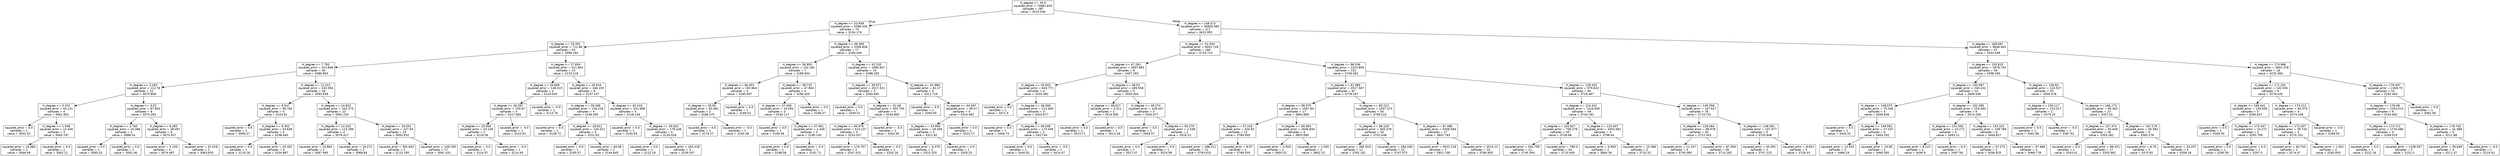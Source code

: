 digraph Tree {
node [shape=box, fontname="helvetica"] ;
edge [fontname="helvetica"] ;
0 [label="H_degree <= 45.0\nsquared_error = 74681.835\nsamples = 287\nvalue = 3510.546"] ;
1 [label="H_degree <= 33.939\nsquared_error = 5386.034\nsamples = 70\nvalue = 3134.176"] ;
0 -> 1 [labeldistance=2.5, labelangle=45, headlabel="True"] ;
2 [label="H_degree <= 25.391\nsquared_error = 712.88\nsamples = 53\nvalue = 3098.164"] ;
1 -> 2 ;
3 [label="H_degree <= 7.793\nsquared_error = 313.846\nsamples = 40\nvalue = 3086.803"] ;
2 -> 3 ;
4 [label="H_degree <= 2.263\nsquared_error = 112.78\nsamples = 12\nvalue = 3070.809"] ;
3 -> 4 ;
5 [label="H_degree <= 0.251\nsquared_error = 44.141\nsamples = 4\nvalue = 3061.902"] ;
4 -> 5 ;
6 [label="squared_error = 0.0\nsamples = 1\nvalue = 3052.02"] ;
5 -> 6 ;
7 [label="H_degree <= 1.508\nsquared_error = 15.449\nsamples = 3\nvalue = 3065.197"] ;
5 -> 7 ;
8 [label="squared_error = 16.484\nsamples = 2\nvalue = 3066.69"] ;
7 -> 8 ;
9 [label="squared_error = 0.0\nsamples = 1\nvalue = 3062.21"] ;
7 -> 9 ;
10 [label="H_degree <= 3.52\nsquared_error = 87.603\nsamples = 8\nvalue = 3075.263"] ;
4 -> 10 ;
11 [label="H_degree <= 2.765\nsquared_error = 10.368\nsamples = 2\nvalue = 3088.24"] ;
10 -> 11 ;
12 [label="squared_error = 0.0\nsamples = 1\nvalue = 3085.02"] ;
11 -> 12 ;
13 [label="squared_error = 0.0\nsamples = 1\nvalue = 3091.46"] ;
11 -> 13 ;
14 [label="H_degree <= 6.285\nsquared_error = 38.497\nsamples = 6\nvalue = 3070.937"] ;
10 -> 14 ;
15 [label="squared_error = 4.156\nsamples = 4\nvalue = 3074.487"] ;
14 -> 15 ;
16 [label="squared_error = 31.528\nsamples = 2\nvalue = 3063.835"] ;
14 -> 16 ;
17 [label="H_degree <= 11.313\nsquared_error = 243.394\nsamples = 28\nvalue = 3093.658"] ;
3 -> 17 ;
18 [label="H_degree <= 8.547\nsquared_error = 95.764\nsamples = 5\nvalue = 3104.81"] ;
17 -> 18 ;
19 [label="squared_error = 0.0\nsamples = 1\nvalue = 3090.27"] ;
18 -> 19 ;
20 [label="H_degree <= 9.302\nsquared_error = 53.639\nsamples = 4\nvalue = 3108.445"] ;
18 -> 20 ;
21 [label="squared_error = 0.0\nsamples = 1\nvalue = 3119.18"] ;
20 -> 21 ;
22 [label="squared_error = 20.301\nsamples = 3\nvalue = 3104.867"] ;
20 -> 22 ;
23 [label="H_degree <= 14.832\nsquared_error = 242.575\nsamples = 23\nvalue = 3091.234"] ;
17 -> 23 ;
24 [label="H_degree <= 13.324\nsquared_error = 113.296\nsamples = 4\nvalue = 3078.417"] ;
23 -> 24 ;
25 [label="squared_error = 23.863\nsamples = 2\nvalue = 3087.995"] ;
24 -> 25 ;
26 [label="squared_error = 19.272\nsamples = 2\nvalue = 3068.84"] ;
24 -> 26 ;
27 [label="H_degree <= 16.341\nsquared_error = 227.93\nsamples = 19\nvalue = 3093.932"] ;
23 -> 27 ;
28 [label="squared_error = 391.842\nsamples = 2\nvalue = 3115.195"] ;
27 -> 28 ;
29 [label="squared_error = 149.199\nsamples = 17\nvalue = 3091.431"] ;
27 -> 29 ;
30 [label="H_degree <= 27.654\nsquared_error = 321.804\nsamples = 13\nvalue = 3133.118"] ;
2 -> 30 ;
31 [label="H_degree <= 26.899\nsquared_error = 148.315\nsamples = 4\nvalue = 3124.053"] ;
30 -> 31 ;
32 [label="H_degree <= 26.397\nsquared_error = 150.67\nsamples = 3\nvalue = 3127.483"] ;
31 -> 32 ;
33 [label="H_degree <= 25.894\nsquared_error = 23.136\nsamples = 2\nvalue = 3119.26"] ;
32 -> 33 ;
34 [label="squared_error = 0.0\nsamples = 1\nvalue = 3124.07"] ;
33 -> 34 ;
35 [label="squared_error = -0.0\nsamples = 1\nvalue = 3114.45"] ;
33 -> 35 ;
36 [label="squared_error = -0.0\nsamples = 1\nvalue = 3143.93"] ;
32 -> 36 ;
37 [label="squared_error = -0.0\nsamples = 1\nvalue = 3113.76"] ;
31 -> 37 ;
38 [label="H_degree <= 29.916\nsquared_error = 346.155\nsamples = 9\nvalue = 3137.147"] ;
30 -> 38 ;
39 [label="H_degree <= 28.408\nsquared_error = 136.218\nsamples = 4\nvalue = 3148.395"] ;
38 -> 39 ;
40 [label="squared_error = 0.0\nsamples = 1\nvalue = 3138.72"] ;
39 -> 40 ;
41 [label="H_degree <= 28.911\nsquared_error = 140.021\nsamples = 3\nvalue = 3151.62"] ;
39 -> 41 ;
42 [label="squared_error = 0.0\nsamples = 1\nvalue = 3165.57"] ;
41 -> 42 ;
43 [label="squared_error = 64.08\nsamples = 2\nvalue = 3144.645"] ;
41 -> 43 ;
44 [label="H_degree <= 30.419\nsquared_error = 331.908\nsamples = 5\nvalue = 3128.148"] ;
38 -> 44 ;
45 [label="squared_error = 0.0\nsamples = 1\nvalue = 3100.63"] ;
44 -> 45 ;
46 [label="H_degree <= 30.922\nsquared_error = 178.248\nsamples = 4\nvalue = 3135.028"] ;
44 -> 46 ;
47 [label="squared_error = 0.0\nsamples = 1\nvalue = 3122.19"] ;
46 -> 47 ;
48 [label="squared_error = 164.418\nsamples = 3\nvalue = 3139.307"] ;
46 -> 48 ;
49 [label="H_degree <= 39.469\nsquared_error = 3306.836\nsamples = 17\nvalue = 3246.449"] ;
1 -> 49 ;
50 [label="H_degree <= 36.955\nsquared_error = 132.182\nsamples = 7\nvalue = 3189.654"] ;
49 -> 50 ;
51 [label="H_degree <= 36.453\nsquared_error = 100.664\nsamples = 3\nvalue = 3180.587"] ;
50 -> 51 ;
52 [label="H_degree <= 35.95\nsquared_error = 50.481\nsamples = 2\nvalue = 3186.375"] ;
51 -> 52 ;
53 [label="squared_error = 0.0\nsamples = 1\nvalue = 3179.27"] ;
52 -> 53 ;
54 [label="squared_error = -0.0\nsamples = 1\nvalue = 3193.48"] ;
52 -> 54 ;
55 [label="squared_error = 0.0\nsamples = 1\nvalue = 3169.01"] ;
51 -> 55 ;
56 [label="H_degree <= 38.715\nsquared_error = 47.904\nsamples = 4\nvalue = 3196.455"] ;
50 -> 56 ;
57 [label="H_degree <= 37.458\nsquared_error = 19.294\nsamples = 3\nvalue = 3193.117"] ;
56 -> 57 ;
58 [label="squared_error = 0.0\nsamples = 1\nvalue = 3199.06"] ;
57 -> 58 ;
59 [label="H_degree <= 37.961\nsquared_error = 2.449\nsamples = 2\nvalue = 3190.145"] ;
57 -> 59 ;
60 [label="squared_error = 0.0\nsamples = 1\nvalue = 3188.58"] ;
59 -> 60 ;
61 [label="squared_error = 0.0\nsamples = 1\nvalue = 3191.71"] ;
59 -> 61 ;
62 [label="squared_error = 0.0\nsamples = 1\nvalue = 3206.47"] ;
56 -> 62 ;
63 [label="H_degree <= 42.235\nsquared_error = 1690.607\nsamples = 10\nvalue = 3286.205"] ;
49 -> 63 ;
64 [label="H_degree <= 39.972\nsquared_error = 2017.321\nsamples = 5\nvalue = 3260.694"] ;
63 -> 64 ;
65 [label="squared_error = 0.0\nsamples = 1\nvalue = 3340.01"] ;
64 -> 65 ;
66 [label="H_degree <= 41.48\nsquared_error = 555.705\nsamples = 4\nvalue = 3240.865"] ;
64 -> 66 ;
67 [label="H_degree <= 40.978\nsquared_error = 514.237\nsamples = 3\nvalue = 3233.337"] ;
66 -> 67 ;
68 [label="squared_error = 176.757\nsamples = 2\nvalue = 3247.415"] ;
67 -> 68 ;
69 [label="squared_error = 0.0\nsamples = 1\nvalue = 3205.18"] ;
67 -> 69 ;
70 [label="squared_error = -0.0\nsamples = 1\nvalue = 3263.45"] ;
66 -> 70 ;
71 [label="H_degree <= 42.989\nsquared_error = 62.27\nsamples = 5\nvalue = 3311.716"] ;
63 -> 71 ;
72 [label="squared_error = 0.0\nsamples = 1\nvalue = 3300.65"] ;
71 -> 72 ;
73 [label="H_degree <= 44.497\nsquared_error = 39.57\nsamples = 4\nvalue = 3314.482"] ;
71 -> 73 ;
74 [label="H_degree <= 43.994\nsquared_error = 26.495\nsamples = 3\nvalue = 3311.92"] ;
73 -> 74 ;
75 [label="squared_error = 6.376\nsamples = 2\nvalue = 3315.255"] ;
74 -> 75 ;
76 [label="squared_error = 0.0\nsamples = 1\nvalue = 3305.25"] ;
74 -> 76 ;
77 [label="squared_error = 0.0\nsamples = 1\nvalue = 3322.17"] ;
73 -> 77 ;
78 [label="H_degree <= 148.073\nsquared_error = 36600.083\nsamples = 217\nvalue = 3631.955"] ;
0 -> 78 [labeldistance=2.5, labelangle=-45, headlabel="False"] ;
79 [label="H_degree <= 51.034\nsquared_error = 6001.729\nsamples = 160\nvalue = 3734.714"] ;
78 -> 79 ;
80 [label="H_degree <= 47.263\nsquared_error = 2837.893\nsamples = 9\nvalue = 3487.283"] ;
79 -> 80 ;
81 [label="H_degree <= 45.503\nsquared_error = 643.771\nsamples = 4\nvalue = 3433.382"] ;
80 -> 81 ;
82 [label="squared_error = 0.0\nsamples = 1\nvalue = 3471.5"] ;
81 -> 82 ;
83 [label="H_degree <= 46.006\nsquared_error = 212.609\nsamples = 3\nvalue = 3420.677"] ;
81 -> 83 ;
84 [label="squared_error = 0.0\nsamples = 1\nvalue = 3406.75"] ;
83 -> 84 ;
85 [label="H_degree <= 46.508\nsquared_error = 173.449\nsamples = 2\nvalue = 3427.64"] ;
83 -> 85 ;
86 [label="squared_error = 0.0\nsamples = 1\nvalue = 3440.81"] ;
85 -> 86 ;
87 [label="squared_error = -0.0\nsamples = 1\nvalue = 3414.47"] ;
85 -> 87 ;
88 [label="H_degree <= 48.52\nsquared_error = 409.558\nsamples = 5\nvalue = 3530.404"] ;
80 -> 88 ;
89 [label="H_degree <= 48.017\nsquared_error = 0.511\nsamples = 2\nvalue = 3514.995"] ;
88 -> 89 ;
90 [label="squared_error = 0.0\nsamples = 1\nvalue = 3515.71"] ;
89 -> 90 ;
91 [label="squared_error = 0.0\nsamples = 1\nvalue = 3514.28"] ;
89 -> 91 ;
92 [label="H_degree <= 49.274\nsquared_error = 418.437\nsamples = 3\nvalue = 3540.677"] ;
88 -> 92 ;
93 [label="squared_error = 0.0\nsamples = 1\nvalue = 3569.57"] ;
92 -> 93 ;
94 [label="H_degree <= 50.279\nsquared_error = 1.538\nsamples = 2\nvalue = 3526.23"] ;
92 -> 94 ;
95 [label="squared_error = 0.0\nsamples = 1\nvalue = 3527.47"] ;
94 -> 95 ;
96 [label="squared_error = 0.0\nsamples = 1\nvalue = 3524.99"] ;
94 -> 96 ;
97 [label="H_degree <= 96.536\nsquared_error = 2323.809\nsamples = 151\nvalue = 3749.462"] ;
79 -> 97 ;
98 [label="H_degree <= 61.089\nsquared_error = 2517.567\nsamples = 67\nvalue = 3778.267"] ;
97 -> 98 ;
99 [label="H_degree <= 58.575\nsquared_error = 1597.83\nsamples = 17\nvalue = 3804.889"] ;
98 -> 99 ;
100 [label="H_degree <= 57.318\nsquared_error = 320.92\nsamples = 13\nvalue = 3789.905"] ;
99 -> 100 ;
101 [label="squared_error = 288.211\nsamples = 11\nvalue = 3793.615"] ;
100 -> 101 ;
102 [label="squared_error = 8.97\nsamples = 2\nvalue = 3769.505"] ;
100 -> 102 ;
103 [label="H_degree <= 60.084\nsquared_error = 2646.834\nsamples = 4\nvalue = 3853.585"] ;
99 -> 103 ;
104 [label="squared_error = 0.504\nsamples = 2\nvalue = 3905.02"] ;
103 -> 104 ;
105 [label="squared_error = 2.045\nsamples = 2\nvalue = 3802.15"] ;
103 -> 105 ;
106 [label="H_degree <= 83.212\nsquared_error = 2507.373\nsamples = 50\nvalue = 3769.215"] ;
98 -> 106 ;
107 [label="H_degree <= 68.128\nsquared_error = 365.478\nsamples = 33\nvalue = 3752.438"] ;
106 -> 107 ;
108 [label="squared_error = 385.919\nsamples = 11\nvalue = 3762.162"] ;
107 -> 108 ;
109 [label="squared_error = 284.336\nsamples = 22\nvalue = 3747.575"] ;
107 -> 109 ;
110 [label="H_degree <= 87.486\nsquared_error = 5058.094\nsamples = 17\nvalue = 3801.783"] ;
106 -> 110 ;
111 [label="squared_error = 3032.118\nsamples = 7\nvalue = 3851.709"] ;
110 -> 111 ;
112 [label="squared_error = 3510.12\nsamples = 10\nvalue = 3766.835"] ;
110 -> 112 ;
113 [label="H_degree <= 126.453\nsquared_error = 979.623\nsamples = 84\nvalue = 3726.487"] ;
97 -> 113 ;
114 [label="H_degree <= 124.441\nsquared_error = 1416.949\nsamples = 49\nvalue = 3734.191"] ;
113 -> 114 ;
115 [label="H_degree <= 103.827\nsquared_error = 756.378\nsamples = 45\nvalue = 3728.48"] ;
114 -> 115 ;
116 [label="squared_error = 304.759\nsamples = 11\nvalue = 3745.394"] ;
115 -> 116 ;
117 [label="squared_error = 780.0\nsamples = 34\nvalue = 3723.009"] ;
115 -> 117 ;
118 [label="H_degree <= 125.447\nsquared_error = 4353.581\nsamples = 4\nvalue = 3798.44"] ;
114 -> 118 ;
119 [label="squared_error = 0.903\nsamples = 2\nvalue = 3864.36"] ;
118 -> 119 ;
120 [label="squared_error = 15.366\nsamples = 2\nvalue = 3732.52"] ;
118 -> 120 ;
121 [label="H_degree <= 145.056\nsquared_error = 167.917\nsamples = 35\nvalue = 3715.701"] ;
113 -> 121 ;
122 [label="H_degree <= 128.464\nsquared_error = 98.978\nsamples = 30\nvalue = 3712.343"] ;
121 -> 122 ;
123 [label="squared_error = 11.247\nsamples = 4\nvalue = 3700.385"] ;
122 -> 123 ;
124 [label="squared_error = 87.093\nsamples = 26\nvalue = 3714.182"] ;
122 -> 124 ;
125 [label="H_degree <= 146.061\nsquared_error = 107.977\nsamples = 5\nvalue = 3735.848"] ;
121 -> 125 ;
126 [label="squared_error = 45.091\nsamples = 2\nvalue = 3747.125"] ;
125 -> 126 ;
127 [label="squared_error = 8.601\nsamples = 3\nvalue = 3728.33"] ;
125 -> 127 ;
128 [label="H_degree <= 168.687\nsquared_error = 9648.063\nsamples = 57\nvalue = 3343.508"] ;
78 -> 128 ;
129 [label="H_degree <= 155.615\nsquared_error = 2978.703\nsamples = 39\nvalue = 3398.166"] ;
128 -> 129 ;
130 [label="H_degree <= 150.587\nsquared_error = 240.242\nsamples = 14\nvalue = 3469.036"] ;
129 -> 130 ;
131 [label="H_degree <= 148.575\nsquared_error = 75.349\nsamples = 5\nvalue = 3459.636"] ;
130 -> 131 ;
132 [label="squared_error = 0.0\nsamples = 1\nvalue = 3445.01"] ;
131 -> 132 ;
133 [label="H_degree <= 149.581\nsquared_error = 27.337\nsamples = 4\nvalue = 3463.292"] ;
131 -> 133 ;
134 [label="squared_error = 13.032\nsamples = 2\nvalue = 3466.19"] ;
133 -> 134 ;
135 [label="squared_error = 24.85\nsamples = 2\nvalue = 3460.395"] ;
133 -> 135 ;
136 [label="H_degree <= 152.095\nsquared_error = 255.493\nsamples = 9\nvalue = 3474.258"] ;
130 -> 136 ;
137 [label="H_degree <= 151.592\nsquared_error = 15.272\nsamples = 3\nvalue = 3493.12"] ;
136 -> 137 ;
138 [label="squared_error = 8.122\nsamples = 2\nvalue = 3490.9"] ;
137 -> 138 ;
139 [label="squared_error = 0.0\nsamples = 1\nvalue = 3497.56"] ;
137 -> 139 ;
140 [label="H_degree <= 153.101\nsquared_error = 108.766\nsamples = 6\nvalue = 3464.827"] ;
136 -> 140 ;
141 [label="squared_error = 37.271\nsamples = 2\nvalue = 3456.925"] ;
140 -> 141 ;
142 [label="squared_error = 97.686\nsamples = 4\nvalue = 3468.778"] ;
140 -> 142 ;
143 [label="H_degree <= 156.62\nsquared_error = 124.527\nsamples = 25\nvalue = 3358.478"] ;
129 -> 143 ;
144 [label="H_degree <= 156.117\nsquared_error = 153.017\nsamples = 2\nvalue = 3375.25"] ;
143 -> 144 ;
145 [label="squared_error = 0.0\nsamples = 1\nvalue = 3362.88"] ;
144 -> 145 ;
146 [label="squared_error = -0.0\nsamples = 1\nvalue = 3387.62"] ;
144 -> 146 ;
147 [label="H_degree <= 166.173\nsquared_error = 95.463\nsamples = 23\nvalue = 3357.02"] ;
143 -> 147 ;
148 [label="H_degree <= 157.374\nsquared_error = 92.649\nsamples = 18\nvalue = 3355.282"] ;
147 -> 148 ;
149 [label="squared_error = 0.0\nsamples = 1\nvalue = 3343.41"] ;
148 -> 149 ;
150 [label="squared_error = 89.321\nsamples = 17\nvalue = 3355.981"] ;
148 -> 150 ;
151 [label="H_degree <= 167.179\nsquared_error = 55.582\nsamples = 5\nvalue = 3363.276"] ;
147 -> 151 ;
152 [label="squared_error = 6.76\nsamples = 2\nvalue = 3370.92"] ;
151 -> 152 ;
153 [label="squared_error = 23.207\nsamples = 3\nvalue = 3358.18"] ;
151 -> 153 ;
154 [label="H_degree <= 173.966\nsquared_error = 3601.378\nsamples = 18\nvalue = 3225.084"] ;
128 -> 154 ;
155 [label="H_degree <= 171.201\nsquared_error = 142.556\nsamples = 8\nvalue = 3278.435"] ;
154 -> 155 ;
156 [label="H_degree <= 169.441\nsquared_error = 139.639\nsamples = 3\nvalue = 3285.647"] ;
155 -> 156 ;
157 [label="squared_error = 0.0\nsamples = 1\nvalue = 3269.35"] ;
156 -> 157 ;
158 [label="H_degree <= 170.447\nsquared_error = 10.272\nsamples = 2\nvalue = 3293.795"] ;
156 -> 158 ;
159 [label="squared_error = 0.0\nsamples = 1\nvalue = 3290.59"] ;
158 -> 159 ;
160 [label="squared_error = 0.0\nsamples = 1\nvalue = 3297.0"] ;
158 -> 160 ;
161 [label="H_degree <= 173.212\nsquared_error = 94.379\nsamples = 5\nvalue = 3274.108"] ;
155 -> 161 ;
162 [label="H_degree <= 172.207\nsquared_error = 39.743\nsamples = 4\nvalue = 3270.152"] ;
161 -> 162 ;
163 [label="squared_error = 40.704\nsamples = 2\nvalue = 3274.47"] ;
162 -> 163 ;
164 [label="squared_error = 1.501\nsamples = 2\nvalue = 3265.835"] ;
162 -> 164 ;
165 [label="squared_error = -0.0\nsamples = 1\nvalue = 3289.93"] ;
161 -> 165 ;
166 [label="H_degree <= 179.497\nsquared_error = 2269.79\nsamples = 10\nvalue = 3182.404"] ;
154 -> 166 ;
167 [label="H_degree <= 176.48\nsquared_error = 1254.513\nsamples = 9\nvalue = 3193.662"] ;
166 -> 167 ;
168 [label="H_degree <= 174.721\nsquared_error = 1720.486\nsamples = 4\nvalue = 3169.515"] ;
167 -> 168 ;
169 [label="squared_error = 0.0\nsamples = 1\nvalue = 3221.16"] ;
168 -> 169 ;
170 [label="squared_error = 1108.557\nsamples = 3\nvalue = 3152.3"] ;
168 -> 170 ;
171 [label="H_degree <= 178.743\nsquared_error = 42.088\nsamples = 5\nvalue = 3212.98"] ;
167 -> 171 ;
172 [label="squared_error = 39.649\nsamples = 4\nvalue = 3211.37"] ;
171 -> 172 ;
173 [label="squared_error = -0.0\nsamples = 1\nvalue = 3219.42"] ;
171 -> 173 ;
174 [label="squared_error = 0.0\nsamples = 1\nvalue = 3081.08"] ;
166 -> 174 ;
}
